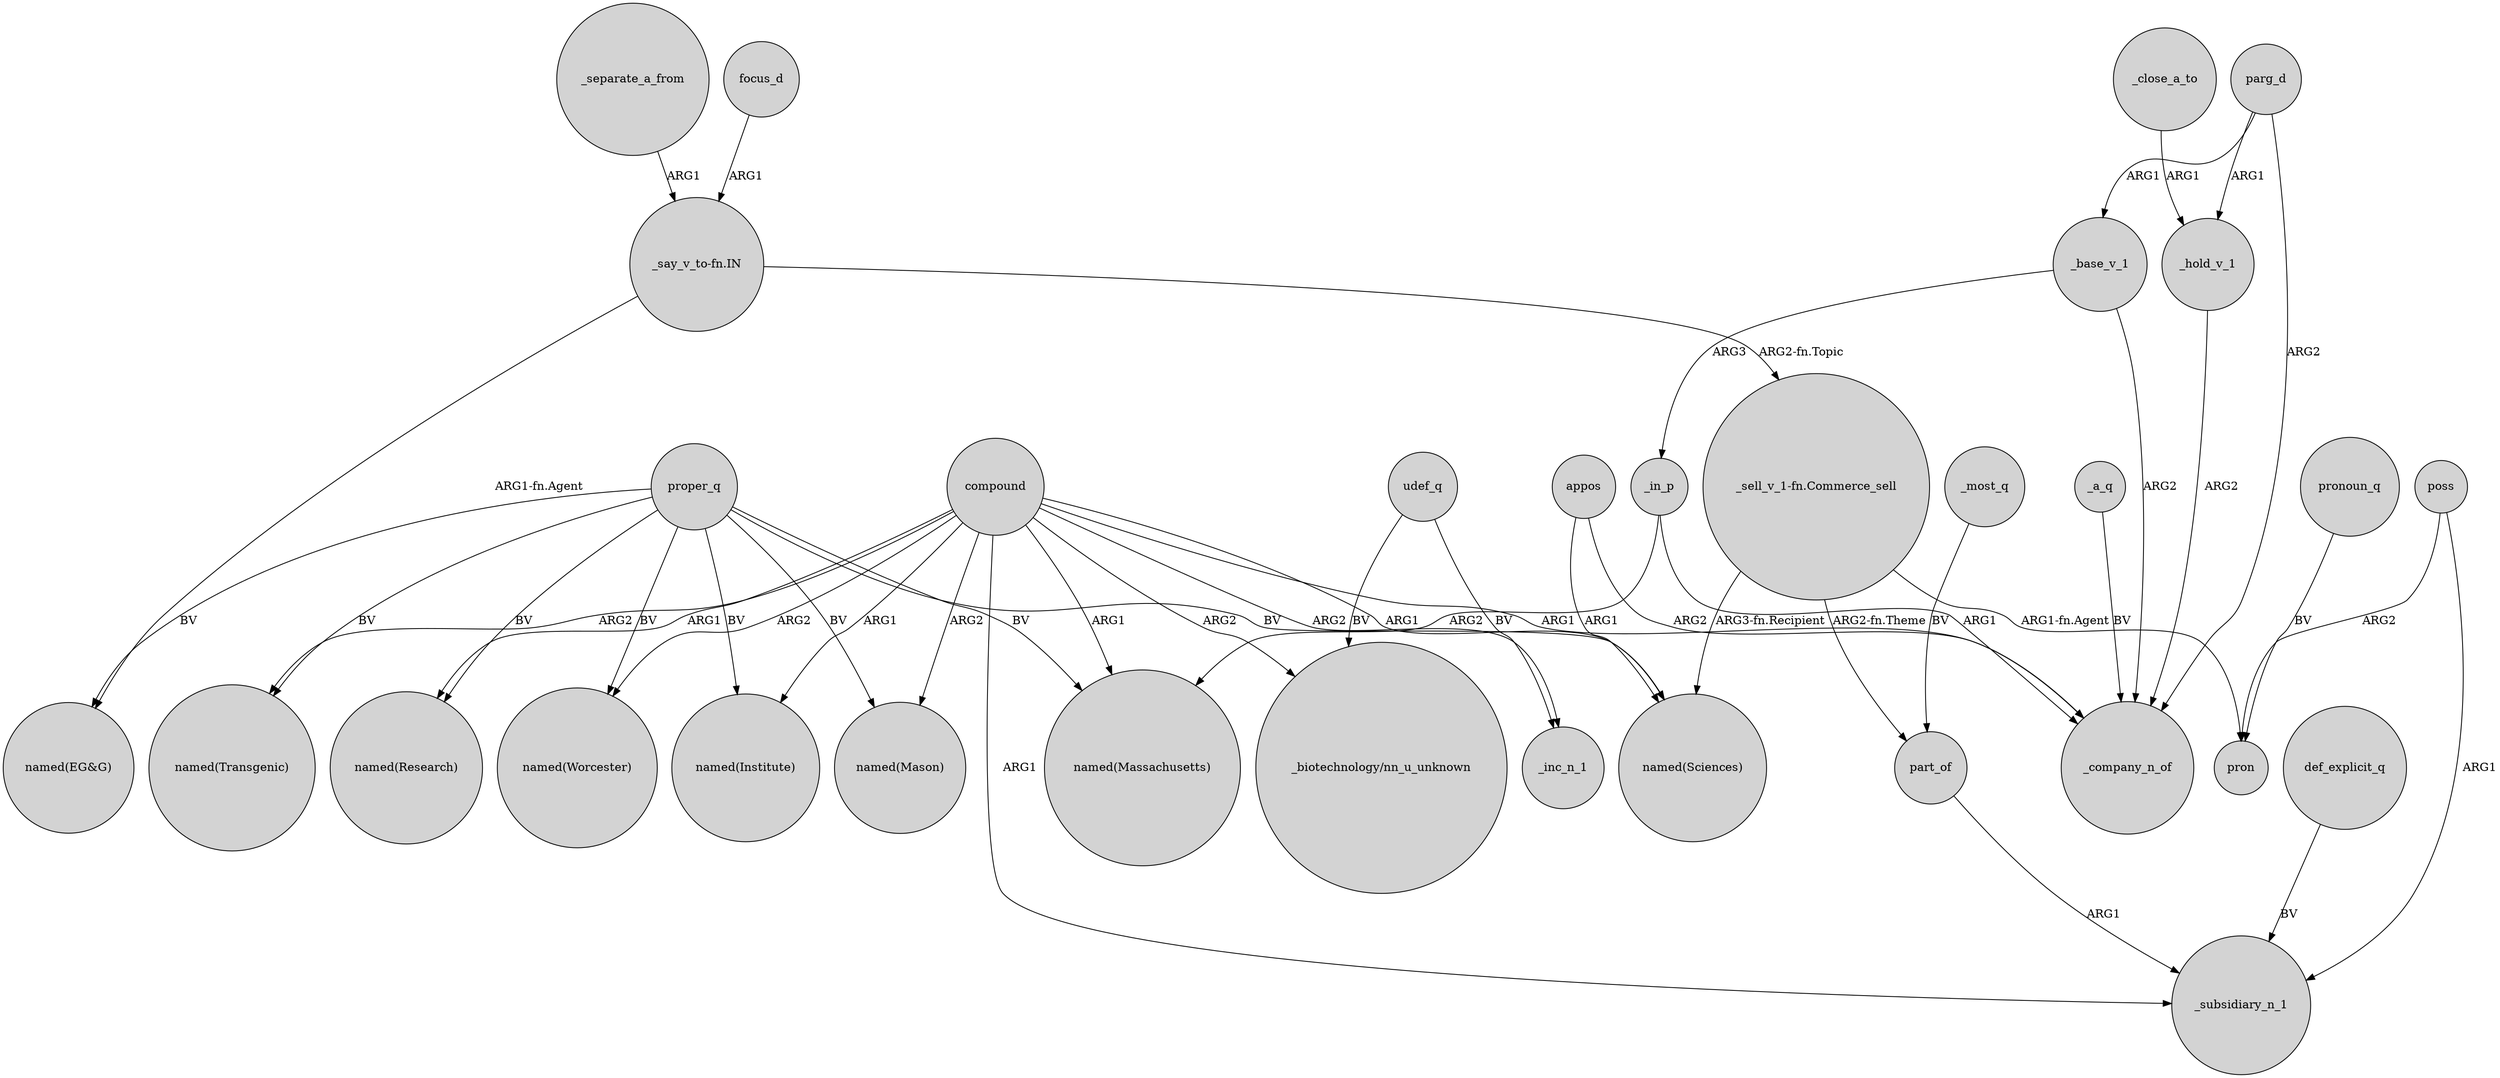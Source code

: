 digraph {
	node [shape=circle style=filled]
	compound -> "named(Worcester)" [label=ARG2]
	compound -> "named(Mason)" [label=ARG2]
	udef_q -> _inc_n_1 [label=BV]
	_base_v_1 -> _company_n_of [label=ARG2]
	poss -> pron [label=ARG2]
	def_explicit_q -> _subsidiary_n_1 [label=BV]
	appos -> "named(Sciences)" [label=ARG1]
	"_say_v_to-fn.IN" -> "named(EG&G)" [label="ARG1-fn.Agent"]
	part_of -> _subsidiary_n_1 [label=ARG1]
	poss -> _subsidiary_n_1 [label=ARG1]
	proper_q -> "named(Institute)" [label=BV]
	proper_q -> "named(Mason)" [label=BV]
	_close_a_to -> _hold_v_1 [label=ARG1]
	_in_p -> "named(Massachusetts)" [label=ARG2]
	compound -> "named(Transgenic)" [label=ARG2]
	compound -> "named(Sciences)" [label=ARG1]
	parg_d -> _hold_v_1 [label=ARG1]
	compound -> "named(Institute)" [label=ARG1]
	"_say_v_to-fn.IN" -> "_sell_v_1-fn.Commerce_sell" [label="ARG2-fn.Topic"]
	compound -> _company_n_of [label=ARG1]
	pronoun_q -> pron [label=BV]
	appos -> _company_n_of [label=ARG2]
	parg_d -> _company_n_of [label=ARG2]
	_hold_v_1 -> _company_n_of [label=ARG2]
	_base_v_1 -> _in_p [label=ARG3]
	"_sell_v_1-fn.Commerce_sell" -> part_of [label="ARG2-fn.Theme"]
	proper_q -> "named(Research)" [label=BV]
	"_sell_v_1-fn.Commerce_sell" -> "named(Sciences)" [label="ARG3-fn.Recipient"]
	compound -> "named(Research)" [label=ARG1]
	_a_q -> _company_n_of [label=BV]
	compound -> _subsidiary_n_1 [label=ARG1]
	proper_q -> "named(Transgenic)" [label=BV]
	_most_q -> part_of [label=BV]
	proper_q -> "named(Massachusetts)" [label=BV]
	parg_d -> _base_v_1 [label=ARG1]
	compound -> "_biotechnology/nn_u_unknown" [label=ARG2]
	proper_q -> "named(Worcester)" [label=BV]
	_separate_a_from -> "_say_v_to-fn.IN" [label=ARG1]
	proper_q -> "named(EG&G)" [label=BV]
	"_sell_v_1-fn.Commerce_sell" -> pron [label="ARG1-fn.Agent"]
	compound -> "named(Massachusetts)" [label=ARG1]
	_in_p -> _company_n_of [label=ARG1]
	compound -> _inc_n_1 [label=ARG2]
	proper_q -> "named(Sciences)" [label=BV]
	udef_q -> "_biotechnology/nn_u_unknown" [label=BV]
	focus_d -> "_say_v_to-fn.IN" [label=ARG1]
}
